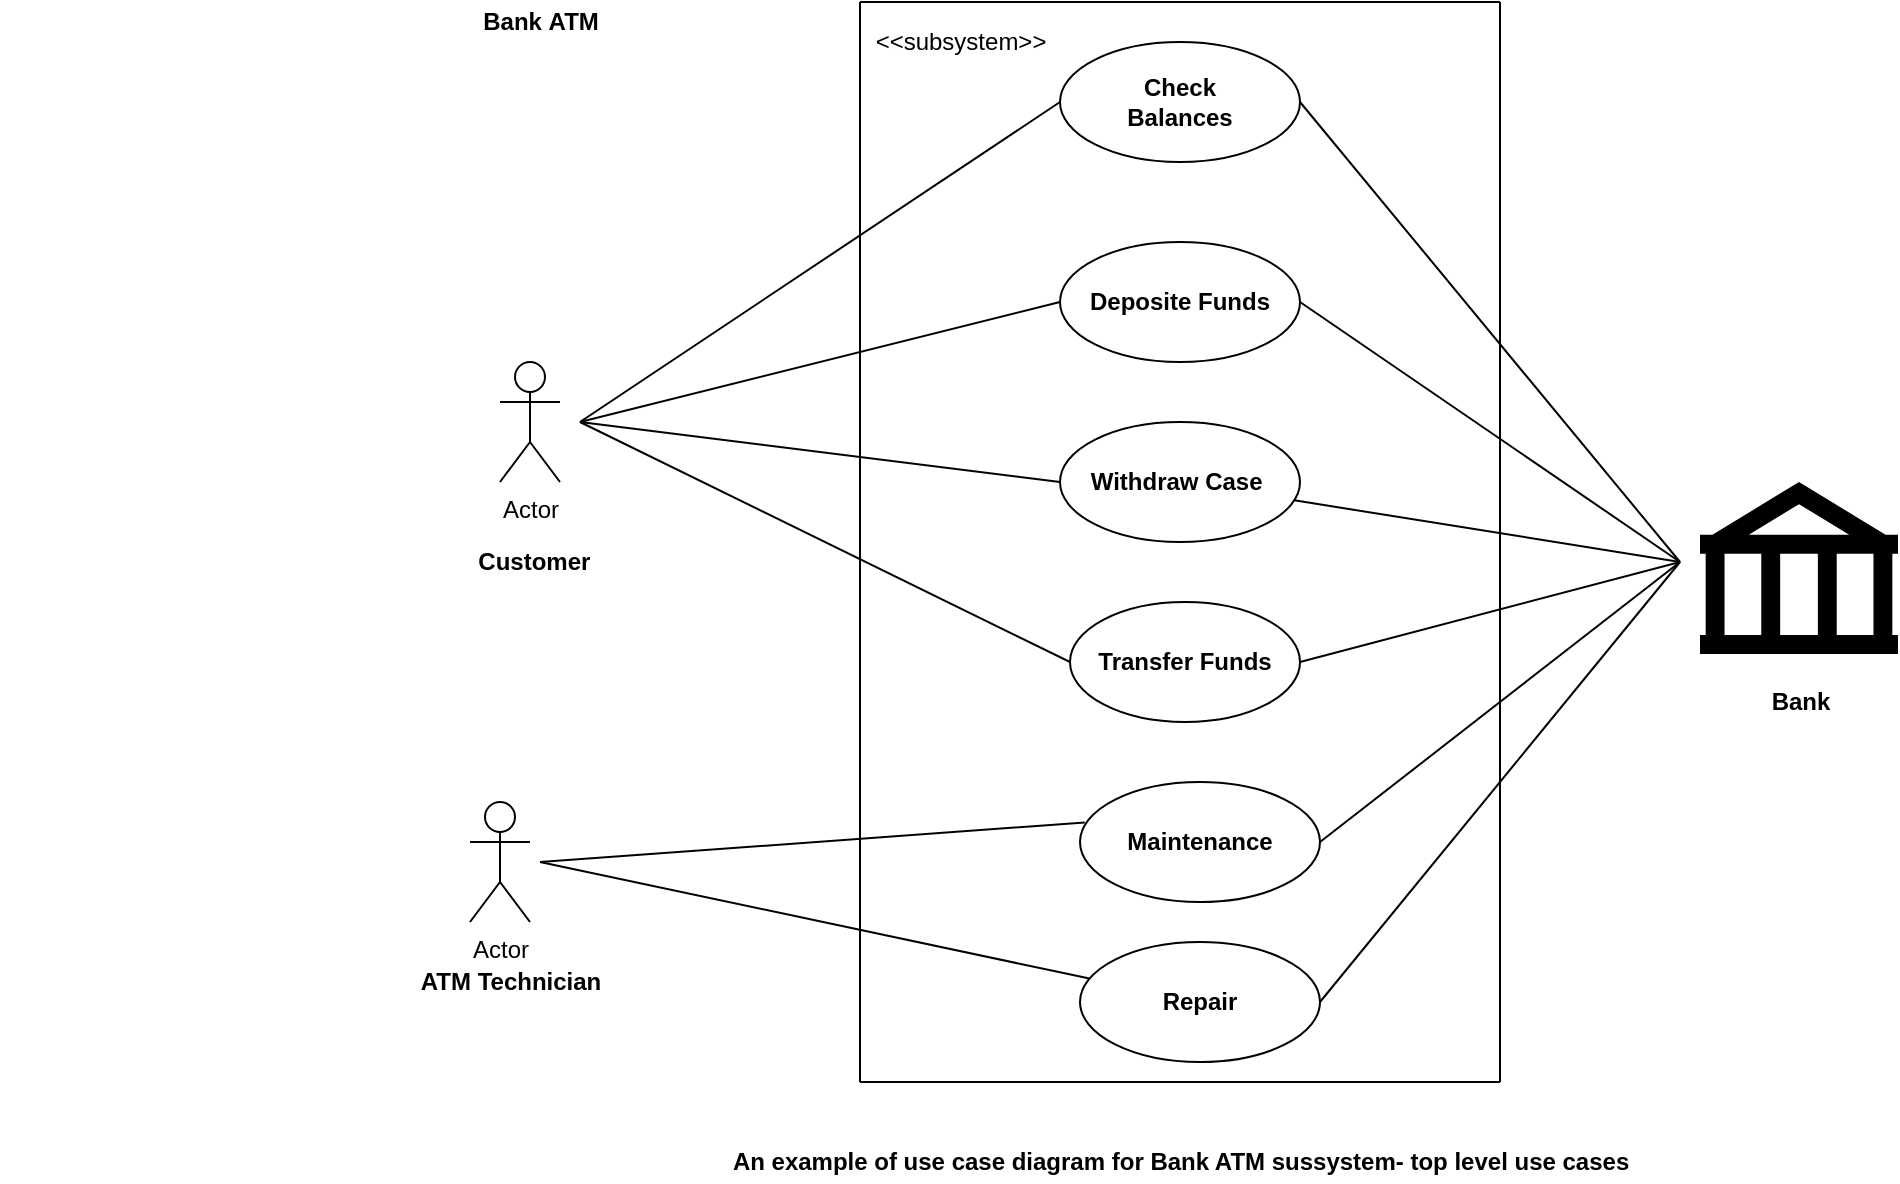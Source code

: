 <mxfile version="18.0.7" type="github" pages="3">
  <diagram id="QEX9iIno-s5-Z2uuihBx" name="Page-1">
    <mxGraphModel dx="1943" dy="601" grid="1" gridSize="10" guides="1" tooltips="1" connect="1" arrows="1" fold="1" page="1" pageScale="1" pageWidth="850" pageHeight="1100" math="0" shadow="0">
      <root>
        <mxCell id="0" />
        <mxCell id="1" parent="0" />
        <mxCell id="yXDRV5I_VkIoSgksBWT7-1" value="&lt;b&gt;Withdraw Case&lt;/b&gt;&amp;nbsp;" style="ellipse;whiteSpace=wrap;html=1;" vertex="1" parent="1">
          <mxGeometry x="380" y="230" width="120" height="60" as="geometry" />
        </mxCell>
        <mxCell id="yXDRV5I_VkIoSgksBWT7-2" value="&lt;b&gt;Transfer Funds&lt;/b&gt;" style="ellipse;whiteSpace=wrap;html=1;" vertex="1" parent="1">
          <mxGeometry x="385" y="320" width="115" height="60" as="geometry" />
        </mxCell>
        <mxCell id="yXDRV5I_VkIoSgksBWT7-3" value="&lt;b&gt;Repair&lt;/b&gt;" style="ellipse;whiteSpace=wrap;html=1;" vertex="1" parent="1">
          <mxGeometry x="390" y="490" width="120" height="60" as="geometry" />
        </mxCell>
        <mxCell id="yXDRV5I_VkIoSgksBWT7-4" value="&lt;b&gt;Maintenance&lt;/b&gt;" style="ellipse;whiteSpace=wrap;html=1;" vertex="1" parent="1">
          <mxGeometry x="390" y="410" width="120" height="60" as="geometry" />
        </mxCell>
        <mxCell id="yXDRV5I_VkIoSgksBWT7-5" value="&lt;b&gt;Deposite Funds&lt;/b&gt;" style="ellipse;whiteSpace=wrap;html=1;" vertex="1" parent="1">
          <mxGeometry x="380" y="140" width="120" height="60" as="geometry" />
        </mxCell>
        <mxCell id="yXDRV5I_VkIoSgksBWT7-6" value="&lt;b&gt;Check&lt;br&gt;Balances&lt;br&gt;&lt;/b&gt;" style="ellipse;whiteSpace=wrap;html=1;" vertex="1" parent="1">
          <mxGeometry x="380" y="40" width="120" height="60" as="geometry" />
        </mxCell>
        <mxCell id="yXDRV5I_VkIoSgksBWT7-10" value="" style="endArrow=none;html=1;rounded=0;" edge="1" parent="1">
          <mxGeometry width="50" height="50" relative="1" as="geometry">
            <mxPoint x="280" y="20" as="sourcePoint" />
            <mxPoint x="600" y="20" as="targetPoint" />
          </mxGeometry>
        </mxCell>
        <mxCell id="yXDRV5I_VkIoSgksBWT7-11" value="" style="endArrow=none;html=1;rounded=0;" edge="1" parent="1">
          <mxGeometry width="50" height="50" relative="1" as="geometry">
            <mxPoint x="280" y="20" as="sourcePoint" />
            <mxPoint x="280" y="560" as="targetPoint" />
          </mxGeometry>
        </mxCell>
        <mxCell id="yXDRV5I_VkIoSgksBWT7-12" value="" style="endArrow=none;html=1;rounded=0;" edge="1" parent="1">
          <mxGeometry width="50" height="50" relative="1" as="geometry">
            <mxPoint x="600" y="560" as="sourcePoint" />
            <mxPoint x="600" y="20" as="targetPoint" />
          </mxGeometry>
        </mxCell>
        <mxCell id="yXDRV5I_VkIoSgksBWT7-13" value="" style="endArrow=none;html=1;rounded=0;" edge="1" parent="1">
          <mxGeometry width="50" height="50" relative="1" as="geometry">
            <mxPoint x="280" y="560" as="sourcePoint" />
            <mxPoint x="600" y="560" as="targetPoint" />
          </mxGeometry>
        </mxCell>
        <mxCell id="yXDRV5I_VkIoSgksBWT7-15" value="Actor" style="shape=umlActor;verticalLabelPosition=bottom;verticalAlign=top;html=1;" vertex="1" parent="1">
          <mxGeometry x="85" y="420" width="30" height="60" as="geometry" />
        </mxCell>
        <mxCell id="yXDRV5I_VkIoSgksBWT7-18" value="Actor" style="shape=umlActor;verticalLabelPosition=bottom;verticalAlign=top;html=1;" vertex="1" parent="1">
          <mxGeometry x="100" y="200" width="30" height="60" as="geometry" />
        </mxCell>
        <mxCell id="yXDRV5I_VkIoSgksBWT7-21" value="&lt;b&gt;&amp;nbsp; &amp;nbsp; &amp;nbsp; &amp;nbsp; &amp;nbsp; Customer&lt;/b&gt;" style="text;html=1;align=center;verticalAlign=middle;resizable=0;points=[];autosize=1;strokeColor=none;fillColor=none;" vertex="1" parent="1">
          <mxGeometry x="50" y="290" width="100" height="20" as="geometry" />
        </mxCell>
        <mxCell id="yXDRV5I_VkIoSgksBWT7-24" value="&lt;b&gt;ATM Technician&lt;/b&gt;" style="text;html=1;align=center;verticalAlign=middle;resizable=0;points=[];autosize=1;strokeColor=none;fillColor=none;" vertex="1" parent="1">
          <mxGeometry x="50" y="500" width="110" height="20" as="geometry" />
        </mxCell>
        <mxCell id="yXDRV5I_VkIoSgksBWT7-25" value="" style="endArrow=none;html=1;rounded=0;entryX=0;entryY=0.5;entryDx=0;entryDy=0;" edge="1" parent="1" target="yXDRV5I_VkIoSgksBWT7-6">
          <mxGeometry width="50" height="50" relative="1" as="geometry">
            <mxPoint x="140" y="230" as="sourcePoint" />
            <mxPoint x="450" y="270" as="targetPoint" />
          </mxGeometry>
        </mxCell>
        <mxCell id="yXDRV5I_VkIoSgksBWT7-26" value="" style="endArrow=none;html=1;rounded=0;entryX=0;entryY=0.5;entryDx=0;entryDy=0;" edge="1" parent="1" target="yXDRV5I_VkIoSgksBWT7-5">
          <mxGeometry width="50" height="50" relative="1" as="geometry">
            <mxPoint x="140" y="230" as="sourcePoint" />
            <mxPoint x="450" y="270" as="targetPoint" />
          </mxGeometry>
        </mxCell>
        <mxCell id="yXDRV5I_VkIoSgksBWT7-27" value="" style="endArrow=none;html=1;rounded=0;entryX=0;entryY=0.5;entryDx=0;entryDy=0;" edge="1" parent="1" target="yXDRV5I_VkIoSgksBWT7-1">
          <mxGeometry width="50" height="50" relative="1" as="geometry">
            <mxPoint x="140" y="230" as="sourcePoint" />
            <mxPoint x="450" y="270" as="targetPoint" />
          </mxGeometry>
        </mxCell>
        <mxCell id="yXDRV5I_VkIoSgksBWT7-28" value="" style="endArrow=none;html=1;rounded=0;entryX=0;entryY=0.5;entryDx=0;entryDy=0;" edge="1" parent="1" target="yXDRV5I_VkIoSgksBWT7-2">
          <mxGeometry width="50" height="50" relative="1" as="geometry">
            <mxPoint x="140" y="230" as="sourcePoint" />
            <mxPoint x="450" y="270" as="targetPoint" />
          </mxGeometry>
        </mxCell>
        <mxCell id="yXDRV5I_VkIoSgksBWT7-29" value="" style="endArrow=none;html=1;rounded=0;entryX=0.02;entryY=0.337;entryDx=0;entryDy=0;entryPerimeter=0;" edge="1" parent="1" target="yXDRV5I_VkIoSgksBWT7-4">
          <mxGeometry width="50" height="50" relative="1" as="geometry">
            <mxPoint x="120" y="450" as="sourcePoint" />
            <mxPoint x="450" y="270" as="targetPoint" />
          </mxGeometry>
        </mxCell>
        <mxCell id="yXDRV5I_VkIoSgksBWT7-30" value="" style="endArrow=none;html=1;rounded=0;" edge="1" parent="1" target="yXDRV5I_VkIoSgksBWT7-3">
          <mxGeometry width="50" height="50" relative="1" as="geometry">
            <mxPoint x="120" y="450" as="sourcePoint" />
            <mxPoint x="450" y="270" as="targetPoint" />
          </mxGeometry>
        </mxCell>
        <mxCell id="yXDRV5I_VkIoSgksBWT7-31" value="" style="shape=mxgraph.signs.travel.bank;html=1;pointerEvents=1;fillColor=#000000;strokeColor=none;verticalLabelPosition=bottom;verticalAlign=top;align=center;" vertex="1" parent="1">
          <mxGeometry x="700" y="260" width="99" height="86" as="geometry" />
        </mxCell>
        <mxCell id="yXDRV5I_VkIoSgksBWT7-32" value="&lt;b&gt;Bank&lt;/b&gt;" style="text;html=1;align=center;verticalAlign=middle;resizable=0;points=[];autosize=1;strokeColor=none;fillColor=none;" vertex="1" parent="1">
          <mxGeometry x="730" y="360" width="40" height="20" as="geometry" />
        </mxCell>
        <mxCell id="yXDRV5I_VkIoSgksBWT7-33" value="" style="endArrow=none;html=1;rounded=0;entryX=1;entryY=0.5;entryDx=0;entryDy=0;" edge="1" parent="1" target="yXDRV5I_VkIoSgksBWT7-6">
          <mxGeometry width="50" height="50" relative="1" as="geometry">
            <mxPoint x="690" y="300" as="sourcePoint" />
            <mxPoint x="450" y="270" as="targetPoint" />
          </mxGeometry>
        </mxCell>
        <mxCell id="yXDRV5I_VkIoSgksBWT7-34" value="" style="endArrow=none;html=1;rounded=0;entryX=1;entryY=0.5;entryDx=0;entryDy=0;" edge="1" parent="1" target="yXDRV5I_VkIoSgksBWT7-5">
          <mxGeometry width="50" height="50" relative="1" as="geometry">
            <mxPoint x="690" y="300" as="sourcePoint" />
            <mxPoint x="450" y="270" as="targetPoint" />
          </mxGeometry>
        </mxCell>
        <mxCell id="yXDRV5I_VkIoSgksBWT7-35" value="" style="endArrow=none;html=1;rounded=0;" edge="1" parent="1" source="yXDRV5I_VkIoSgksBWT7-1">
          <mxGeometry width="50" height="50" relative="1" as="geometry">
            <mxPoint x="400" y="320" as="sourcePoint" />
            <mxPoint x="690" y="300" as="targetPoint" />
          </mxGeometry>
        </mxCell>
        <mxCell id="yXDRV5I_VkIoSgksBWT7-36" value="" style="endArrow=none;html=1;rounded=0;exitX=1;exitY=0.5;exitDx=0;exitDy=0;" edge="1" parent="1" source="yXDRV5I_VkIoSgksBWT7-2">
          <mxGeometry width="50" height="50" relative="1" as="geometry">
            <mxPoint x="400" y="320" as="sourcePoint" />
            <mxPoint x="690" y="300" as="targetPoint" />
          </mxGeometry>
        </mxCell>
        <mxCell id="yXDRV5I_VkIoSgksBWT7-37" value="" style="endArrow=none;html=1;rounded=0;exitX=1;exitY=0.5;exitDx=0;exitDy=0;" edge="1" parent="1" source="yXDRV5I_VkIoSgksBWT7-4">
          <mxGeometry width="50" height="50" relative="1" as="geometry">
            <mxPoint x="400" y="320" as="sourcePoint" />
            <mxPoint x="690" y="300" as="targetPoint" />
          </mxGeometry>
        </mxCell>
        <mxCell id="yXDRV5I_VkIoSgksBWT7-38" value="" style="endArrow=none;html=1;rounded=0;exitX=1;exitY=0.5;exitDx=0;exitDy=0;" edge="1" parent="1" source="yXDRV5I_VkIoSgksBWT7-3">
          <mxGeometry width="50" height="50" relative="1" as="geometry">
            <mxPoint x="400" y="320" as="sourcePoint" />
            <mxPoint x="690" y="300" as="targetPoint" />
          </mxGeometry>
        </mxCell>
        <mxCell id="yXDRV5I_VkIoSgksBWT7-39" value="&amp;nbsp; &amp;nbsp; &amp;nbsp; &amp;lt;&amp;lt;subsystem&amp;gt;&amp;gt;" style="text;html=1;align=center;verticalAlign=middle;resizable=0;points=[];autosize=1;strokeColor=none;fillColor=none;" vertex="1" parent="1">
          <mxGeometry x="260" y="30" width="120" height="20" as="geometry" />
        </mxCell>
        <mxCell id="yXDRV5I_VkIoSgksBWT7-40" value="&lt;b&gt;Bank&lt;/b&gt; &lt;b&gt;ATM&lt;/b&gt;" style="text;html=1;align=center;verticalAlign=middle;resizable=0;points=[];autosize=1;strokeColor=none;fillColor=none;" vertex="1" parent="1">
          <mxGeometry x="85" y="20" width="70" height="20" as="geometry" />
        </mxCell>
        <mxCell id="Uu7hmosLE1ZRWA9IbxIR-1" value="&amp;nbsp; &amp;nbsp; &amp;nbsp; &amp;nbsp; &amp;nbsp; &amp;nbsp; &amp;nbsp; &amp;nbsp; &amp;nbsp; &amp;nbsp; &amp;nbsp; &amp;nbsp; &amp;nbsp; &amp;nbsp; &amp;nbsp; &amp;nbsp; &amp;nbsp; &amp;nbsp; &amp;nbsp; &amp;nbsp; &amp;nbsp; &amp;nbsp; &amp;nbsp; &amp;nbsp; &amp;nbsp; &amp;nbsp; &amp;nbsp; &amp;nbsp; &amp;nbsp; &amp;nbsp; &amp;nbsp; &amp;nbsp; &amp;nbsp; &amp;nbsp; &amp;nbsp; &amp;nbsp; &amp;nbsp; &amp;nbsp; &amp;nbsp; &amp;nbsp; &amp;nbsp; &amp;nbsp; &amp;nbsp; &amp;nbsp; &amp;nbsp; &amp;nbsp; &amp;nbsp; &amp;nbsp; &amp;nbsp; &amp;nbsp; &amp;nbsp; &amp;nbsp; &amp;nbsp; &amp;nbsp; &lt;b&gt;An example of use case diagram for Bank ATM sussystem- top level use cases&lt;/b&gt;" style="text;html=1;align=center;verticalAlign=middle;resizable=0;points=[];autosize=1;strokeColor=none;fillColor=none;" vertex="1" parent="1">
          <mxGeometry x="-150" y="590" width="820" height="20" as="geometry" />
        </mxCell>
      </root>
    </mxGraphModel>
  </diagram>
  <diagram id="k9_O_GstEtdLNg8SwPJX" name="Page-2">
    <mxGraphModel dx="1038" dy="571" grid="1" gridSize="10" guides="1" tooltips="1" connect="1" arrows="1" fold="1" page="1" pageScale="1" pageWidth="850" pageHeight="1100" math="0" shadow="0">
      <root>
        <mxCell id="0" />
        <mxCell id="1" parent="0" />
        <mxCell id="jB-B85OuVzfZxwRjTC8J-2" value="&lt;b&gt;Customer Authentication&lt;/b&gt;" style="ellipse;whiteSpace=wrap;html=1;" vertex="1" parent="1">
          <mxGeometry x="550" y="170" width="130" height="70" as="geometry" />
        </mxCell>
        <mxCell id="jB-B85OuVzfZxwRjTC8J-3" value="&lt;b&gt;ATM&lt;/b&gt; &lt;b&gt;Help&lt;/b&gt;" style="ellipse;whiteSpace=wrap;html=1;" vertex="1" parent="1">
          <mxGeometry x="560" y="340" width="130" height="70" as="geometry" />
        </mxCell>
        <mxCell id="jB-B85OuVzfZxwRjTC8J-4" value="&lt;b&gt;ATM&lt;br&gt;Transaction&lt;br&gt;extension points&lt;br&gt;menu:provide help&lt;/b&gt;" style="ellipse;whiteSpace=wrap;html=1;" vertex="1" parent="1">
          <mxGeometry x="360" y="245" width="150" height="90" as="geometry" />
        </mxCell>
        <mxCell id="jB-B85OuVzfZxwRjTC8J-5" value="" style="endArrow=none;html=1;rounded=0;exitX=0;exitY=0.5;exitDx=0;exitDy=0;entryX=1;entryY=0.5;entryDx=0;entryDy=0;" edge="1" parent="1" source="jB-B85OuVzfZxwRjTC8J-4" target="jB-B85OuVzfZxwRjTC8J-4">
          <mxGeometry width="50" height="50" relative="1" as="geometry">
            <mxPoint x="400" y="300" as="sourcePoint" />
            <mxPoint x="450" y="250" as="targetPoint" />
            <Array as="points" />
          </mxGeometry>
        </mxCell>
        <mxCell id="jB-B85OuVzfZxwRjTC8J-6" value="&lt;b&gt;Check&lt;br&gt;Balances&lt;/b&gt;" style="ellipse;whiteSpace=wrap;html=1;" vertex="1" parent="1">
          <mxGeometry x="60" y="100" width="130" height="60" as="geometry" />
        </mxCell>
        <mxCell id="jB-B85OuVzfZxwRjTC8J-7" value="&lt;b&gt;Deposit&lt;/b&gt; &lt;br&gt;&lt;b&gt;Funds&lt;/b&gt;" style="ellipse;whiteSpace=wrap;html=1;" vertex="1" parent="1">
          <mxGeometry x="55" y="210" width="125" height="60" as="geometry" />
        </mxCell>
        <mxCell id="jB-B85OuVzfZxwRjTC8J-8" value="&lt;b&gt;Withdraw&lt;br&gt;Case&lt;/b&gt;" style="ellipse;whiteSpace=wrap;html=1;" vertex="1" parent="1">
          <mxGeometry x="55" y="320" width="135" height="60" as="geometry" />
        </mxCell>
        <mxCell id="jB-B85OuVzfZxwRjTC8J-9" value="&lt;b&gt;Transfer&lt;br&gt;Funds&lt;/b&gt;" style="ellipse;whiteSpace=wrap;html=1;" vertex="1" parent="1">
          <mxGeometry x="60" y="420" width="130" height="60" as="geometry" />
        </mxCell>
        <mxCell id="jB-B85OuVzfZxwRjTC8J-10" value="" style="strokeWidth=2;html=1;shape=mxgraph.flowchart.annotation_2;align=left;labelPosition=right;pointerEvents=1;rotation=-180;" vertex="1" parent="1">
          <mxGeometry x="190" y="130" width="150.17" height="320" as="geometry" />
        </mxCell>
        <mxCell id="jB-B85OuVzfZxwRjTC8J-12" value="" style="endArrow=none;html=1;rounded=0;exitX=1;exitY=0.5;exitDx=0;exitDy=0;entryX=0.505;entryY=0.657;entryDx=0;entryDy=0;entryPerimeter=0;" edge="1" parent="1" source="jB-B85OuVzfZxwRjTC8J-7" target="jB-B85OuVzfZxwRjTC8J-10">
          <mxGeometry width="50" height="50" relative="1" as="geometry">
            <mxPoint x="400" y="270" as="sourcePoint" />
            <mxPoint x="450" y="220" as="targetPoint" />
          </mxGeometry>
        </mxCell>
        <mxCell id="jB-B85OuVzfZxwRjTC8J-14" value="" style="endArrow=none;html=1;rounded=0;exitX=1.021;exitY=0.317;exitDx=0;exitDy=0;exitPerimeter=0;entryX=0.51;entryY=0.314;entryDx=0;entryDy=0;entryPerimeter=0;" edge="1" parent="1" source="jB-B85OuVzfZxwRjTC8J-10" target="jB-B85OuVzfZxwRjTC8J-10">
          <mxGeometry width="50" height="50" relative="1" as="geometry">
            <mxPoint x="210" y="390" as="sourcePoint" />
            <mxPoint x="260" y="340" as="targetPoint" />
          </mxGeometry>
        </mxCell>
        <mxCell id="jB-B85OuVzfZxwRjTC8J-16" value="Extends" style="endArrow=block;endSize=16;endFill=0;html=1;rounded=0;exitX=0.483;exitY=0.502;exitDx=0;exitDy=0;exitPerimeter=0;entryX=0;entryY=0.5;entryDx=0;entryDy=0;" edge="1" parent="1" source="jB-B85OuVzfZxwRjTC8J-10" target="jB-B85OuVzfZxwRjTC8J-4">
          <mxGeometry x="1" y="-752" width="160" relative="1" as="geometry">
            <mxPoint x="340" y="240" as="sourcePoint" />
            <mxPoint x="500" y="240" as="targetPoint" />
            <mxPoint x="56" y="-2" as="offset" />
          </mxGeometry>
        </mxCell>
        <mxCell id="jB-B85OuVzfZxwRjTC8J-17" value="condition:{Button.Help.Help-&amp;gt;isPushed()} &lt;br&gt;extension point:menu" style="shape=note;size=20;whiteSpace=wrap;html=1;" vertex="1" parent="1">
          <mxGeometry x="540" y="265" width="290" height="50" as="geometry" />
        </mxCell>
        <mxCell id="jB-B85OuVzfZxwRjTC8J-18" value="Use" style="endArrow=open;endSize=12;dashed=1;html=1;rounded=0;entryX=0;entryY=0.5;entryDx=0;entryDy=0;exitX=1;exitY=0;exitDx=0;exitDy=0;" edge="1" parent="1" source="jB-B85OuVzfZxwRjTC8J-4" target="jB-B85OuVzfZxwRjTC8J-2">
          <mxGeometry x="-1" y="-882" width="160" relative="1" as="geometry">
            <mxPoint x="340" y="220" as="sourcePoint" />
            <mxPoint x="500" y="220" as="targetPoint" />
            <mxPoint x="-574" y="213" as="offset" />
          </mxGeometry>
        </mxCell>
        <mxCell id="jB-B85OuVzfZxwRjTC8J-19" value="return" style="html=1;verticalAlign=bottom;endArrow=open;dashed=1;endSize=8;rounded=0;exitX=0;exitY=0.5;exitDx=0;exitDy=0;" edge="1" parent="1" source="jB-B85OuVzfZxwRjTC8J-3" target="jB-B85OuVzfZxwRjTC8J-4">
          <mxGeometry x="-1" y="416" relative="1" as="geometry">
            <mxPoint x="460" y="280" as="sourcePoint" />
            <mxPoint x="380" y="280" as="targetPoint" />
            <mxPoint x="204" y="71" as="offset" />
          </mxGeometry>
        </mxCell>
        <mxCell id="jB-B85OuVzfZxwRjTC8J-21" value="" style="endArrow=none;dashed=1;html=1;rounded=0;entryX=0.206;entryY=1.016;entryDx=0;entryDy=0;entryPerimeter=0;" edge="1" parent="1" target="jB-B85OuVzfZxwRjTC8J-17">
          <mxGeometry width="50" height="50" relative="1" as="geometry">
            <mxPoint x="530" y="350" as="sourcePoint" />
            <mxPoint x="450" y="200" as="targetPoint" />
          </mxGeometry>
        </mxCell>
        <mxCell id="jB-B85OuVzfZxwRjTC8J-22" value="&amp;lt;&amp;lt;extend&amp;gt;&amp;gt;" style="text;html=1;align=center;verticalAlign=middle;resizable=0;points=[];autosize=1;strokeColor=none;fillColor=none;" vertex="1" parent="1">
          <mxGeometry x="445" y="350" width="80" height="20" as="geometry" />
        </mxCell>
        <mxCell id="jB-B85OuVzfZxwRjTC8J-23" value="&amp;lt;&amp;lt;include&amp;gt;&amp;gt;" style="text;html=1;align=center;verticalAlign=middle;resizable=0;points=[];autosize=1;strokeColor=none;fillColor=none;" vertex="1" parent="1">
          <mxGeometry x="445" y="210" width="80" height="20" as="geometry" />
        </mxCell>
        <mxCell id="jB-B85OuVzfZxwRjTC8J-24" value="&lt;b&gt;Bank ATM Transactions and Cutomer Authentication Use Cases Example&lt;/b&gt;" style="text;html=1;align=center;verticalAlign=middle;resizable=0;points=[];autosize=1;strokeColor=none;fillColor=none;" vertex="1" parent="1">
          <mxGeometry x="235" y="530" width="430" height="20" as="geometry" />
        </mxCell>
      </root>
    </mxGraphModel>
  </diagram>
  <diagram id="ufL4hRTJjcRVtp-2vnC9" name="Page-3">
    <mxGraphModel dx="1038" dy="513" grid="1" gridSize="10" guides="1" tooltips="1" connect="1" arrows="1" fold="1" page="1" pageScale="1" pageWidth="850" pageHeight="1100" math="0" shadow="0">
      <root>
        <mxCell id="0" />
        <mxCell id="1" parent="0" />
        <mxCell id="_kT_GL8GUBW4rgImtBuJ-1" value="&lt;b&gt;Maintenance&lt;/b&gt;" style="ellipse;whiteSpace=wrap;html=1;" vertex="1" parent="1">
          <mxGeometry x="290" y="290" width="150" height="70" as="geometry" />
        </mxCell>
        <mxCell id="_kT_GL8GUBW4rgImtBuJ-2" value="&lt;b&gt;Replenishing&lt;/b&gt;" style="ellipse;whiteSpace=wrap;html=1;" vertex="1" parent="1">
          <mxGeometry x="540" y="170" width="140" height="70" as="geometry" />
        </mxCell>
        <mxCell id="_kT_GL8GUBW4rgImtBuJ-3" value="&lt;b&gt;Upgrades&lt;/b&gt;" style="ellipse;whiteSpace=wrap;html=1;" vertex="1" parent="1">
          <mxGeometry x="610" y="280" width="140" height="70" as="geometry" />
        </mxCell>
        <mxCell id="_kT_GL8GUBW4rgImtBuJ-4" value="&lt;b&gt;Diagonostics&lt;/b&gt;" style="ellipse;whiteSpace=wrap;html=1;" vertex="1" parent="1">
          <mxGeometry x="560" y="400" width="140" height="70" as="geometry" />
        </mxCell>
        <mxCell id="_kT_GL8GUBW4rgImtBuJ-5" value="&lt;b&gt;Repair&lt;/b&gt;" style="ellipse;whiteSpace=wrap;html=1;" vertex="1" parent="1">
          <mxGeometry x="295" y="440" width="140" height="70" as="geometry" />
        </mxCell>
        <mxCell id="_kT_GL8GUBW4rgImtBuJ-6" value="Use" style="endArrow=open;endSize=12;dashed=1;html=1;rounded=0;entryX=0;entryY=0.5;entryDx=0;entryDy=0;exitX=0.997;exitY=0.414;exitDx=0;exitDy=0;exitPerimeter=0;" edge="1" parent="1" source="_kT_GL8GUBW4rgImtBuJ-1" target="_kT_GL8GUBW4rgImtBuJ-2">
          <mxGeometry x="-1" y="-601" width="160" relative="1" as="geometry">
            <mxPoint x="450" y="260" as="sourcePoint" />
            <mxPoint x="500" y="290" as="targetPoint" />
            <mxPoint x="-440" y="204" as="offset" />
          </mxGeometry>
        </mxCell>
        <mxCell id="_kT_GL8GUBW4rgImtBuJ-7" value="Use" style="endArrow=open;endSize=12;dashed=1;html=1;rounded=0;entryX=0;entryY=0.5;entryDx=0;entryDy=0;exitX=1;exitY=0.429;exitDx=0;exitDy=0;exitPerimeter=0;" edge="1" parent="1" source="_kT_GL8GUBW4rgImtBuJ-1" target="_kT_GL8GUBW4rgImtBuJ-3">
          <mxGeometry x="-0.653" y="-1031" width="160" relative="1" as="geometry">
            <mxPoint x="490" y="350" as="sourcePoint" />
            <mxPoint x="500" y="350" as="targetPoint" />
            <mxPoint as="offset" />
          </mxGeometry>
        </mxCell>
        <mxCell id="_kT_GL8GUBW4rgImtBuJ-9" value="Use" style="endArrow=open;endSize=12;dashed=1;html=1;rounded=0;exitX=1;exitY=0.5;exitDx=0;exitDy=0;" edge="1" parent="1" source="_kT_GL8GUBW4rgImtBuJ-1" target="_kT_GL8GUBW4rgImtBuJ-4">
          <mxGeometry x="1" y="-525" width="160" relative="1" as="geometry">
            <mxPoint x="340" y="350" as="sourcePoint" />
            <mxPoint x="500" y="350" as="targetPoint" />
            <mxPoint x="238" y="82" as="offset" />
          </mxGeometry>
        </mxCell>
        <mxCell id="_kT_GL8GUBW4rgImtBuJ-10" value="Use" style="endArrow=open;endSize=12;dashed=1;html=1;rounded=0;entryX=0.026;entryY=0.66;entryDx=0;entryDy=0;entryPerimeter=0;" edge="1" parent="1" target="_kT_GL8GUBW4rgImtBuJ-4">
          <mxGeometry x="-1" y="-271" width="160" relative="1" as="geometry">
            <mxPoint x="440" y="470" as="sourcePoint" />
            <mxPoint x="500" y="290" as="targetPoint" />
            <mxPoint x="-2" as="offset" />
          </mxGeometry>
        </mxCell>
        <mxCell id="_kT_GL8GUBW4rgImtBuJ-11" value="Actor" style="shape=umlActor;verticalLabelPosition=bottom;verticalAlign=top;html=1;" vertex="1" parent="1">
          <mxGeometry x="140" y="370" width="30" height="60" as="geometry" />
        </mxCell>
        <mxCell id="_kT_GL8GUBW4rgImtBuJ-12" value="&lt;b&gt;ATM Technician&lt;/b&gt;" style="text;html=1;align=center;verticalAlign=middle;resizable=0;points=[];autosize=1;strokeColor=none;fillColor=none;" vertex="1" parent="1">
          <mxGeometry x="95" y="450" width="110" height="20" as="geometry" />
        </mxCell>
        <mxCell id="_kT_GL8GUBW4rgImtBuJ-13" value="" style="endArrow=none;html=1;rounded=0;entryX=0;entryY=0.5;entryDx=0;entryDy=0;" edge="1" parent="1" target="_kT_GL8GUBW4rgImtBuJ-1">
          <mxGeometry width="50" height="50" relative="1" as="geometry">
            <mxPoint x="180" y="400" as="sourcePoint" />
            <mxPoint x="450" y="320" as="targetPoint" />
          </mxGeometry>
        </mxCell>
        <mxCell id="_kT_GL8GUBW4rgImtBuJ-14" value="" style="endArrow=none;html=1;rounded=0;entryX=0;entryY=0.5;entryDx=0;entryDy=0;" edge="1" parent="1" target="_kT_GL8GUBW4rgImtBuJ-5">
          <mxGeometry width="50" height="50" relative="1" as="geometry">
            <mxPoint x="180" y="400" as="sourcePoint" />
            <mxPoint x="450" y="320" as="targetPoint" />
          </mxGeometry>
        </mxCell>
        <mxCell id="_kT_GL8GUBW4rgImtBuJ-15" value="&amp;lt;&amp;lt;include&amp;gt;&amp;gt;" style="text;html=1;align=center;verticalAlign=middle;resizable=0;points=[];autosize=1;strokeColor=none;fillColor=none;" vertex="1" parent="1">
          <mxGeometry x="435" y="220" width="80" height="20" as="geometry" />
        </mxCell>
        <mxCell id="_kT_GL8GUBW4rgImtBuJ-16" value="&amp;lt;&amp;lt;include&amp;gt;&amp;gt;" style="text;html=1;align=center;verticalAlign=middle;resizable=0;points=[];autosize=1;strokeColor=none;fillColor=none;" vertex="1" parent="1">
          <mxGeometry x="510" y="290" width="80" height="20" as="geometry" />
        </mxCell>
        <mxCell id="_kT_GL8GUBW4rgImtBuJ-17" value="&amp;lt;&amp;lt;include&amp;gt;&amp;gt;" style="text;html=1;align=center;verticalAlign=middle;resizable=0;points=[];autosize=1;strokeColor=none;fillColor=none;" vertex="1" parent="1">
          <mxGeometry x="540" y="370" width="80" height="20" as="geometry" />
        </mxCell>
        <mxCell id="_kT_GL8GUBW4rgImtBuJ-18" value="&amp;lt;&amp;lt;include&amp;gt;&amp;gt;" style="text;html=1;align=center;verticalAlign=middle;resizable=0;points=[];autosize=1;strokeColor=none;fillColor=none;" vertex="1" parent="1">
          <mxGeometry x="500" y="465" width="80" height="20" as="geometry" />
        </mxCell>
        <mxCell id="_kT_GL8GUBW4rgImtBuJ-19" value="&lt;b&gt;Bank ATM Maintenance, RAepair, Diagonostic Use Cases Example&lt;/b&gt;" style="text;html=1;align=center;verticalAlign=middle;resizable=0;points=[];autosize=1;strokeColor=none;fillColor=none;" vertex="1" parent="1">
          <mxGeometry x="220" y="560" width="390" height="20" as="geometry" />
        </mxCell>
      </root>
    </mxGraphModel>
  </diagram>
</mxfile>
